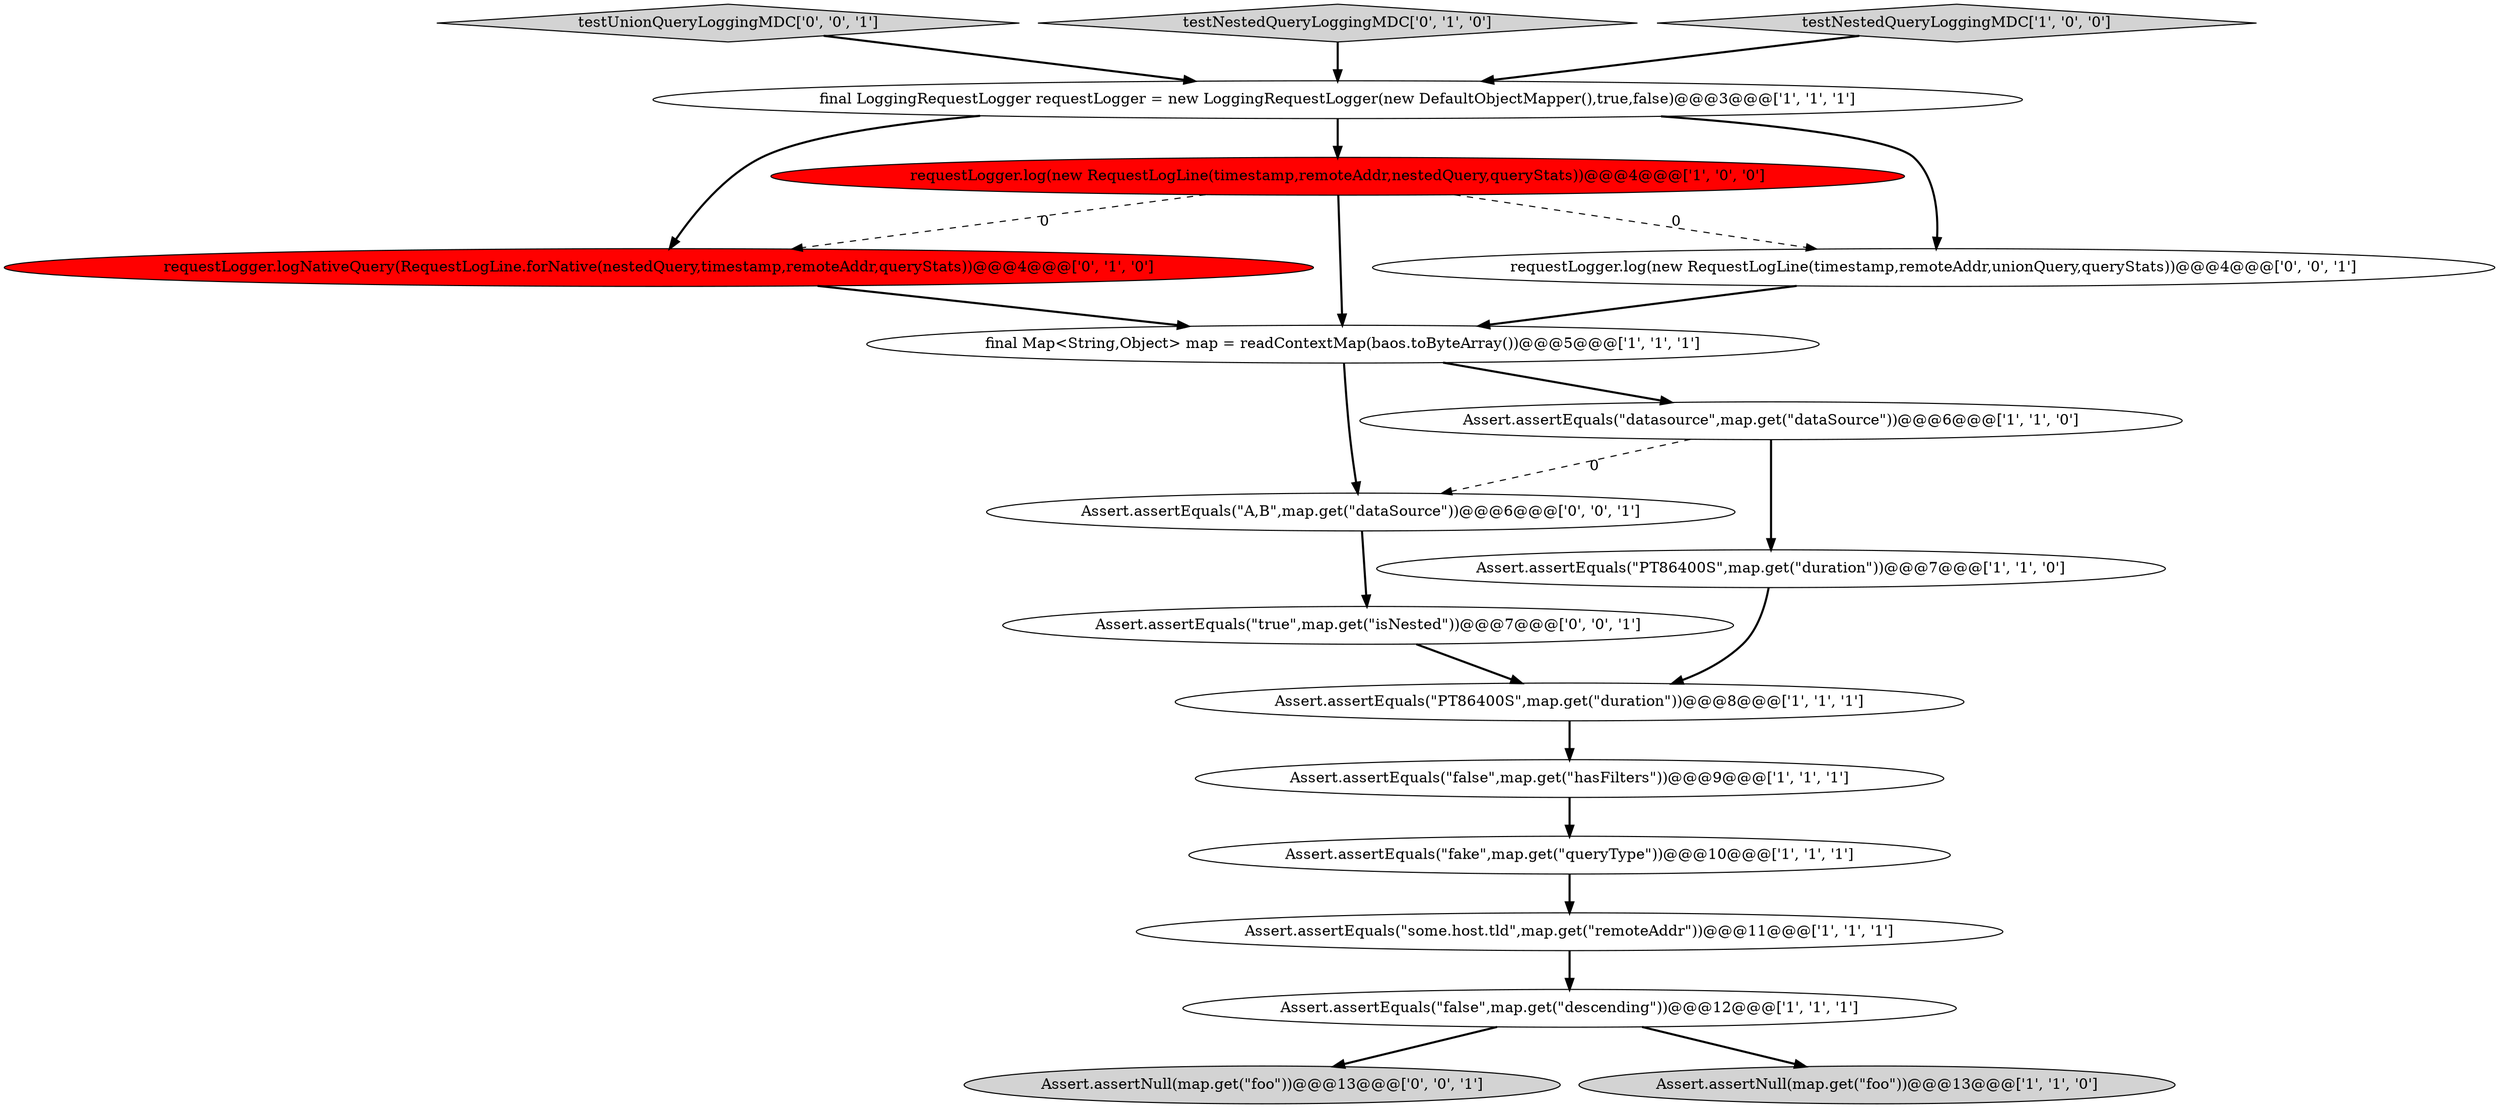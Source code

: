digraph {
3 [style = filled, label = "Assert.assertEquals(\"PT86400S\",map.get(\"duration\"))@@@7@@@['1', '1', '0']", fillcolor = white, shape = ellipse image = "AAA0AAABBB1BBB"];
12 [style = filled, label = "requestLogger.logNativeQuery(RequestLogLine.forNative(nestedQuery,timestamp,remoteAddr,queryStats))@@@4@@@['0', '1', '0']", fillcolor = red, shape = ellipse image = "AAA1AAABBB2BBB"];
15 [style = filled, label = "Assert.assertNull(map.get(\"foo\"))@@@13@@@['0', '0', '1']", fillcolor = lightgray, shape = ellipse image = "AAA0AAABBB3BBB"];
11 [style = filled, label = "Assert.assertEquals(\"PT86400S\",map.get(\"duration\"))@@@8@@@['1', '1', '1']", fillcolor = white, shape = ellipse image = "AAA0AAABBB1BBB"];
17 [style = filled, label = "Assert.assertEquals(\"A,B\",map.get(\"dataSource\"))@@@6@@@['0', '0', '1']", fillcolor = white, shape = ellipse image = "AAA0AAABBB3BBB"];
1 [style = filled, label = "Assert.assertNull(map.get(\"foo\"))@@@13@@@['1', '1', '0']", fillcolor = lightgray, shape = ellipse image = "AAA0AAABBB1BBB"];
10 [style = filled, label = "Assert.assertEquals(\"false\",map.get(\"hasFilters\"))@@@9@@@['1', '1', '1']", fillcolor = white, shape = ellipse image = "AAA0AAABBB1BBB"];
16 [style = filled, label = "testUnionQueryLoggingMDC['0', '0', '1']", fillcolor = lightgray, shape = diamond image = "AAA0AAABBB3BBB"];
7 [style = filled, label = "requestLogger.log(new RequestLogLine(timestamp,remoteAddr,nestedQuery,queryStats))@@@4@@@['1', '0', '0']", fillcolor = red, shape = ellipse image = "AAA1AAABBB1BBB"];
18 [style = filled, label = "requestLogger.log(new RequestLogLine(timestamp,remoteAddr,unionQuery,queryStats))@@@4@@@['0', '0', '1']", fillcolor = white, shape = ellipse image = "AAA0AAABBB3BBB"];
6 [style = filled, label = "Assert.assertEquals(\"some.host.tld\",map.get(\"remoteAddr\"))@@@11@@@['1', '1', '1']", fillcolor = white, shape = ellipse image = "AAA0AAABBB1BBB"];
0 [style = filled, label = "Assert.assertEquals(\"datasource\",map.get(\"dataSource\"))@@@6@@@['1', '1', '0']", fillcolor = white, shape = ellipse image = "AAA0AAABBB1BBB"];
4 [style = filled, label = "Assert.assertEquals(\"false\",map.get(\"descending\"))@@@12@@@['1', '1', '1']", fillcolor = white, shape = ellipse image = "AAA0AAABBB1BBB"];
5 [style = filled, label = "final LoggingRequestLogger requestLogger = new LoggingRequestLogger(new DefaultObjectMapper(),true,false)@@@3@@@['1', '1', '1']", fillcolor = white, shape = ellipse image = "AAA0AAABBB1BBB"];
13 [style = filled, label = "testNestedQueryLoggingMDC['0', '1', '0']", fillcolor = lightgray, shape = diamond image = "AAA0AAABBB2BBB"];
8 [style = filled, label = "final Map<String,Object> map = readContextMap(baos.toByteArray())@@@5@@@['1', '1', '1']", fillcolor = white, shape = ellipse image = "AAA0AAABBB1BBB"];
9 [style = filled, label = "Assert.assertEquals(\"fake\",map.get(\"queryType\"))@@@10@@@['1', '1', '1']", fillcolor = white, shape = ellipse image = "AAA0AAABBB1BBB"];
14 [style = filled, label = "Assert.assertEquals(\"true\",map.get(\"isNested\"))@@@7@@@['0', '0', '1']", fillcolor = white, shape = ellipse image = "AAA0AAABBB3BBB"];
2 [style = filled, label = "testNestedQueryLoggingMDC['1', '0', '0']", fillcolor = lightgray, shape = diamond image = "AAA0AAABBB1BBB"];
0->3 [style = bold, label=""];
7->18 [style = dashed, label="0"];
4->15 [style = bold, label=""];
3->11 [style = bold, label=""];
5->18 [style = bold, label=""];
7->8 [style = bold, label=""];
0->17 [style = dashed, label="0"];
9->6 [style = bold, label=""];
8->0 [style = bold, label=""];
8->17 [style = bold, label=""];
6->4 [style = bold, label=""];
5->12 [style = bold, label=""];
17->14 [style = bold, label=""];
11->10 [style = bold, label=""];
12->8 [style = bold, label=""];
13->5 [style = bold, label=""];
16->5 [style = bold, label=""];
7->12 [style = dashed, label="0"];
5->7 [style = bold, label=""];
10->9 [style = bold, label=""];
4->1 [style = bold, label=""];
18->8 [style = bold, label=""];
14->11 [style = bold, label=""];
2->5 [style = bold, label=""];
}
